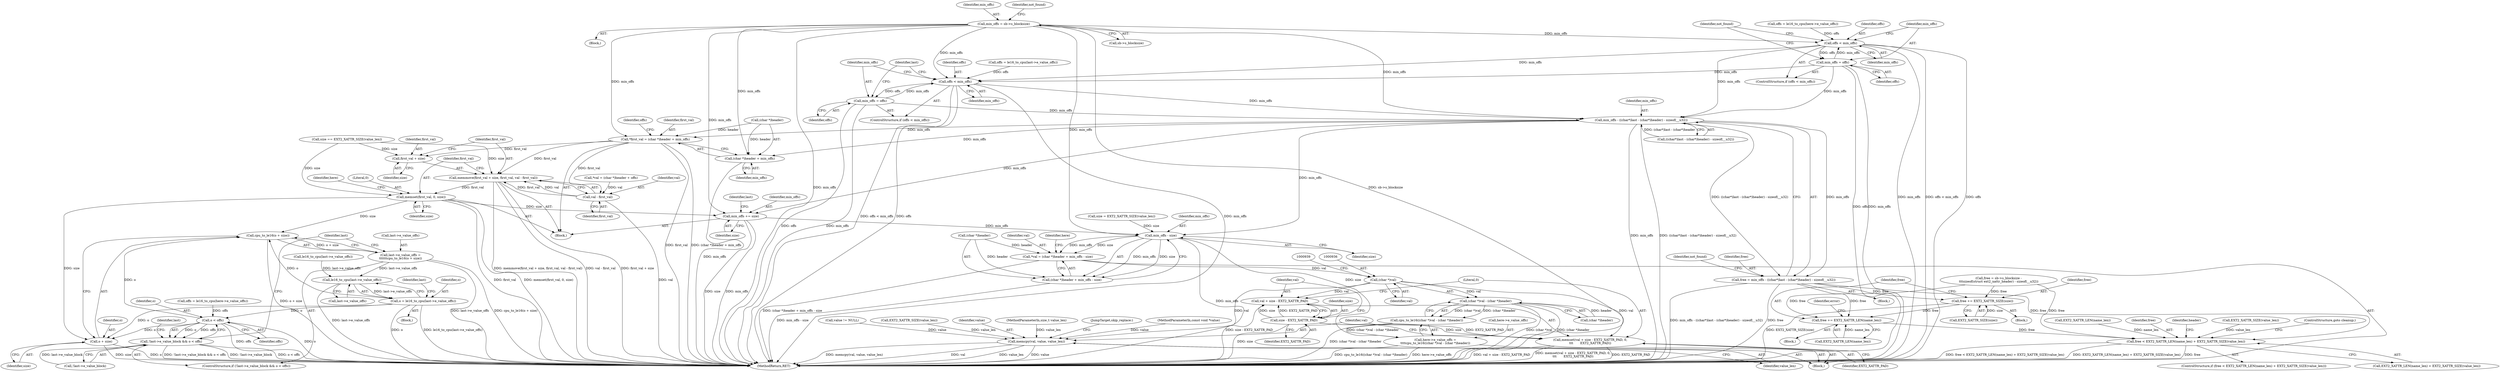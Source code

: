 digraph "0_linux_be0726d33cb8f411945884664924bed3cb8c70ee_10@pointer" {
"1000153" [label="(Call,min_offs = sb->s_blocksize)"];
"1000329" [label="(Call,offs < min_offs)"];
"1000332" [label="(Call,min_offs = offs)"];
"1000409" [label="(Call,offs < min_offs)"];
"1000412" [label="(Call,min_offs = offs)"];
"1000420" [label="(Call,min_offs - ((char*)last - (char*)header) - sizeof(__u32))"];
"1000418" [label="(Call,free = min_offs - ((char*)last - (char*)header) - sizeof(__u32))"];
"1000516" [label="(Call,free += EXT2_XATTR_SIZE(size))"];
"1000520" [label="(Call,free += EXT2_XATTR_LEN(name_len))"];
"1000529" [label="(Call,free < EXT2_XATTR_LEN(name_len) + EXT2_XATTR_SIZE(value_len))"];
"1000750" [label="(Call,*first_val = (char *)header + min_offs)"];
"1000805" [label="(Call,memmove(first_val + size, first_val, val - first_val))"];
"1000813" [label="(Call,memset(first_val, 0, size))"];
"1000822" [label="(Call,min_offs += size)"];
"1000926" [label="(Call,min_offs - size)"];
"1000920" [label="(Call,*val = (char *)header + min_offs - size)"];
"1000935" [label="(Call,(char *)val)"];
"1000934" [label="(Call,(char *)val - (char *)header)"];
"1000933" [label="(Call,cpu_to_le16((char *)val - (char *)header))"];
"1000929" [label="(Call,here->e_value_offs =\n\t\t\t\tcpu_to_le16((char *)val - (char *)header))"];
"1000941" [label="(Call,memset(val + size - EXT2_XATTR_PAD, 0,\n\t\t\t       EXT2_XATTR_PAD))"];
"1000942" [label="(Call,val + size - EXT2_XATTR_PAD)"];
"1000949" [label="(Call,memcpy(val, value, value_len))"];
"1000922" [label="(Call,(char *)header + min_offs - size)"];
"1000944" [label="(Call,size - EXT2_XATTR_PAD)"];
"1000856" [label="(Call,cpu_to_le16(o + size))"];
"1000852" [label="(Call,last->e_value_offs =\n\t\t\t\t\t\tcpu_to_le16(o + size))"];
"1000839" [label="(Call,le16_to_cpu(last->e_value_offs))"];
"1000837" [label="(Call,o = le16_to_cpu(last->e_value_offs))"];
"1000849" [label="(Call,o < offs)"];
"1000844" [label="(Call,!last->e_value_block && o < offs)"];
"1000857" [label="(Call,o + size)"];
"1000806" [label="(Call,first_val + size)"];
"1000810" [label="(Call,val - first_val)"];
"1000752" [label="(Call,(char *)header + min_offs)"];
"1000930" [label="(Call,here->e_value_offs)"];
"1000943" [label="(Identifier,val)"];
"1000333" [label="(Identifier,min_offs)"];
"1000765" [label="(Call,*val = (char *)header + offs)"];
"1000938" [label="(Call,(char *)header)"];
"1000835" [label="(Block,)"];
"1000155" [label="(Call,sb->s_blocksize)"];
"1000328" [label="(ControlStructure,if (offs < min_offs))"];
"1000928" [label="(Identifier,size)"];
"1000422" [label="(Call,((char*)last - (char*)header) - sizeof(__u32))"];
"1000413" [label="(Identifier,min_offs)"];
"1000813" [label="(Call,memset(first_val, 0, size))"];
"1000808" [label="(Identifier,size)"];
"1000819" [label="(Identifier,here)"];
"1000521" [label="(Identifier,free)"];
"1000915" [label="(Call,size = EXT2_XATTR_SIZE(value_len))"];
"1000536" [label="(ControlStructure,goto cleanup;)"];
"1000334" [label="(Identifier,offs)"];
"1000404" [label="(Call,le16_to_cpu(last->e_value_offs))"];
"1000410" [label="(Identifier,offs)"];
"1000131" [label="(MethodParameterIn,size_t value_len)"];
"1000329" [label="(Call,offs < min_offs)"];
"1000807" [label="(Identifier,first_val)"];
"1000525" [label="(Identifier,error)"];
"1000861" [label="(Identifier,last)"];
"1000927" [label="(Identifier,min_offs)"];
"1000420" [label="(Call,min_offs - ((char*)last - (char*)header) - sizeof(__u32))"];
"1000852" [label="(Call,last->e_value_offs =\n\t\t\t\t\t\tcpu_to_le16(o + size))"];
"1000949" [label="(Call,memcpy(val, value, value_len))"];
"1000859" [label="(Identifier,size)"];
"1000811" [label="(Identifier,val)"];
"1000953" [label="(JumpTarget,skip_replace:)"];
"1000532" [label="(Call,EXT2_XATTR_LEN(name_len))"];
"1000529" [label="(Call,free < EXT2_XATTR_LEN(name_len) + EXT2_XATTR_SIZE(value_len))"];
"1000154" [label="(Identifier,min_offs)"];
"1000336" [label="(Identifier,not_found)"];
"1000923" [label="(Call,(char *)header)"];
"1000921" [label="(Identifier,val)"];
"1000843" [label="(ControlStructure,if (!last->e_value_block && o < offs))"];
"1000941" [label="(Call,memset(val + size - EXT2_XATTR_PAD, 0,\n\t\t\t       EXT2_XATTR_PAD))"];
"1000751" [label="(Identifier,first_val)"];
"1000810" [label="(Call,val - first_val)"];
"1000856" [label="(Call,cpu_to_le16(o + size))"];
"1000937" [label="(Identifier,val)"];
"1000758" [label="(Call,offs = le16_to_cpu(here->e_value_offs))"];
"1000451" [label="(Identifier,not_found)"];
"1000815" [label="(Literal,0)"];
"1000920" [label="(Call,*val = (char *)header + min_offs - size)"];
"1000845" [label="(Call,!last->e_value_block)"];
"1000517" [label="(Identifier,free)"];
"1000838" [label="(Identifier,o)"];
"1000823" [label="(Identifier,min_offs)"];
"1000806" [label="(Call,first_val + size)"];
"1000934" [label="(Call,(char *)val - (char *)header)"];
"1000944" [label="(Call,size - EXT2_XATTR_PAD)"];
"1000153" [label="(Call,min_offs = sb->s_blocksize)"];
"1000854" [label="(Identifier,last)"];
"1000160" [label="(Identifier,not_found)"];
"1000756" [label="(Identifier,min_offs)"];
"1000826" [label="(Identifier,last)"];
"1000931" [label="(Identifier,here)"];
"1000850" [label="(Identifier,o)"];
"1000130" [label="(MethodParameterIn,const void *value)"];
"1000901" [label="(Call,value != NULL)"];
"1000753" [label="(Call,(char *)header)"];
"1000824" [label="(Identifier,size)"];
"1000857" [label="(Call,o + size)"];
"1000917" [label="(Call,EXT2_XATTR_SIZE(value_len))"];
"1000812" [label="(Identifier,first_val)"];
"1000414" [label="(Identifier,offs)"];
"1000809" [label="(Identifier,first_val)"];
"1001017" [label="(MethodReturn,RET)"];
"1000416" [label="(Identifier,last)"];
"1000330" [label="(Identifier,offs)"];
"1000402" [label="(Call,offs = le16_to_cpu(last->e_value_offs))"];
"1000837" [label="(Call,o = le16_to_cpu(last->e_value_offs))"];
"1000853" [label="(Call,last->e_value_offs)"];
"1000847" [label="(Identifier,last)"];
"1000322" [label="(Call,offs = le16_to_cpu(here->e_value_offs))"];
"1000520" [label="(Call,free += EXT2_XATTR_LEN(name_len))"];
"1000518" [label="(Call,EXT2_XATTR_SIZE(size))"];
"1000748" [label="(Block,)"];
"1000750" [label="(Call,*first_val = (char *)header + min_offs)"];
"1000408" [label="(ControlStructure,if (offs < min_offs))"];
"1000471" [label="(Block,)"];
"1000816" [label="(Identifier,size)"];
"1000411" [label="(Identifier,min_offs)"];
"1000805" [label="(Call,memmove(first_val + size, first_val, val - first_val))"];
"1000946" [label="(Identifier,EXT2_XATTR_PAD)"];
"1000922" [label="(Call,(char *)header + min_offs - size)"];
"1000849" [label="(Call,o < offs)"];
"1000530" [label="(Identifier,free)"];
"1000752" [label="(Call,(char *)header + min_offs)"];
"1000951" [label="(Identifier,value)"];
"1000412" [label="(Call,min_offs = offs)"];
"1000215" [label="(Block,)"];
"1000948" [label="(Identifier,EXT2_XATTR_PAD)"];
"1000844" [label="(Call,!last->e_value_block && o < offs)"];
"1000933" [label="(Call,cpu_to_le16((char *)val - (char *)header))"];
"1000781" [label="(Call,size == EXT2_XATTR_SIZE(value_len))"];
"1000490" [label="(Block,)"];
"1000421" [label="(Identifier,min_offs)"];
"1000331" [label="(Identifier,min_offs)"];
"1000531" [label="(Call,EXT2_XATTR_LEN(name_len) + EXT2_XATTR_SIZE(value_len))"];
"1000434" [label="(Call,free = sb->s_blocksize -\n\t\t\tsizeof(struct ext2_xattr_header) - sizeof(__u32))"];
"1000926" [label="(Call,min_offs - size)"];
"1000942" [label="(Call,val + size - EXT2_XATTR_PAD)"];
"1000822" [label="(Call,min_offs += size)"];
"1000528" [label="(ControlStructure,if (free < EXT2_XATTR_LEN(name_len) + EXT2_XATTR_SIZE(value_len)))"];
"1000814" [label="(Identifier,first_val)"];
"1000516" [label="(Call,free += EXT2_XATTR_SIZE(size))"];
"1000409" [label="(Call,offs < min_offs)"];
"1000950" [label="(Identifier,val)"];
"1000522" [label="(Call,EXT2_XATTR_LEN(name_len))"];
"1000538" [label="(Identifier,header)"];
"1000858" [label="(Identifier,o)"];
"1000419" [label="(Identifier,free)"];
"1000913" [label="(Block,)"];
"1000945" [label="(Identifier,size)"];
"1000851" [label="(Identifier,offs)"];
"1000534" [label="(Call,EXT2_XATTR_SIZE(value_len))"];
"1000839" [label="(Call,le16_to_cpu(last->e_value_offs))"];
"1000952" [label="(Identifier,value_len)"];
"1000935" [label="(Call,(char *)val)"];
"1000840" [label="(Call,last->e_value_offs)"];
"1000332" [label="(Call,min_offs = offs)"];
"1000929" [label="(Call,here->e_value_offs =\n\t\t\t\tcpu_to_le16((char *)val - (char *)header))"];
"1000133" [label="(Block,)"];
"1000759" [label="(Identifier,offs)"];
"1000947" [label="(Literal,0)"];
"1000418" [label="(Call,free = min_offs - ((char*)last - (char*)header) - sizeof(__u32))"];
"1000153" -> "1000133"  [label="AST: "];
"1000153" -> "1000155"  [label="CFG: "];
"1000154" -> "1000153"  [label="AST: "];
"1000155" -> "1000153"  [label="AST: "];
"1000160" -> "1000153"  [label="CFG: "];
"1000153" -> "1001017"  [label="DDG: sb->s_blocksize"];
"1000153" -> "1001017"  [label="DDG: min_offs"];
"1000153" -> "1000329"  [label="DDG: min_offs"];
"1000153" -> "1000409"  [label="DDG: min_offs"];
"1000153" -> "1000420"  [label="DDG: min_offs"];
"1000153" -> "1000750"  [label="DDG: min_offs"];
"1000153" -> "1000752"  [label="DDG: min_offs"];
"1000153" -> "1000822"  [label="DDG: min_offs"];
"1000153" -> "1000926"  [label="DDG: min_offs"];
"1000329" -> "1000328"  [label="AST: "];
"1000329" -> "1000331"  [label="CFG: "];
"1000330" -> "1000329"  [label="AST: "];
"1000331" -> "1000329"  [label="AST: "];
"1000333" -> "1000329"  [label="CFG: "];
"1000336" -> "1000329"  [label="CFG: "];
"1000329" -> "1001017"  [label="DDG: min_offs"];
"1000329" -> "1001017"  [label="DDG: offs < min_offs"];
"1000329" -> "1001017"  [label="DDG: offs"];
"1000322" -> "1000329"  [label="DDG: offs"];
"1000332" -> "1000329"  [label="DDG: min_offs"];
"1000329" -> "1000332"  [label="DDG: offs"];
"1000329" -> "1000409"  [label="DDG: min_offs"];
"1000329" -> "1000420"  [label="DDG: min_offs"];
"1000332" -> "1000328"  [label="AST: "];
"1000332" -> "1000334"  [label="CFG: "];
"1000333" -> "1000332"  [label="AST: "];
"1000334" -> "1000332"  [label="AST: "];
"1000336" -> "1000332"  [label="CFG: "];
"1000332" -> "1001017"  [label="DDG: offs"];
"1000332" -> "1001017"  [label="DDG: min_offs"];
"1000332" -> "1000409"  [label="DDG: min_offs"];
"1000332" -> "1000420"  [label="DDG: min_offs"];
"1000409" -> "1000408"  [label="AST: "];
"1000409" -> "1000411"  [label="CFG: "];
"1000410" -> "1000409"  [label="AST: "];
"1000411" -> "1000409"  [label="AST: "];
"1000413" -> "1000409"  [label="CFG: "];
"1000416" -> "1000409"  [label="CFG: "];
"1000409" -> "1001017"  [label="DDG: min_offs"];
"1000409" -> "1001017"  [label="DDG: offs < min_offs"];
"1000409" -> "1001017"  [label="DDG: offs"];
"1000402" -> "1000409"  [label="DDG: offs"];
"1000412" -> "1000409"  [label="DDG: min_offs"];
"1000409" -> "1000412"  [label="DDG: offs"];
"1000409" -> "1000420"  [label="DDG: min_offs"];
"1000412" -> "1000408"  [label="AST: "];
"1000412" -> "1000414"  [label="CFG: "];
"1000413" -> "1000412"  [label="AST: "];
"1000414" -> "1000412"  [label="AST: "];
"1000416" -> "1000412"  [label="CFG: "];
"1000412" -> "1001017"  [label="DDG: offs"];
"1000412" -> "1001017"  [label="DDG: min_offs"];
"1000412" -> "1000420"  [label="DDG: min_offs"];
"1000420" -> "1000418"  [label="AST: "];
"1000420" -> "1000422"  [label="CFG: "];
"1000421" -> "1000420"  [label="AST: "];
"1000422" -> "1000420"  [label="AST: "];
"1000418" -> "1000420"  [label="CFG: "];
"1000420" -> "1001017"  [label="DDG: ((char*)last - (char*)header) - sizeof(__u32)"];
"1000420" -> "1001017"  [label="DDG: min_offs"];
"1000420" -> "1000418"  [label="DDG: min_offs"];
"1000420" -> "1000418"  [label="DDG: ((char*)last - (char*)header) - sizeof(__u32)"];
"1000422" -> "1000420"  [label="DDG: (char*)last - (char*)header"];
"1000420" -> "1000750"  [label="DDG: min_offs"];
"1000420" -> "1000752"  [label="DDG: min_offs"];
"1000420" -> "1000822"  [label="DDG: min_offs"];
"1000420" -> "1000926"  [label="DDG: min_offs"];
"1000418" -> "1000215"  [label="AST: "];
"1000419" -> "1000418"  [label="AST: "];
"1000451" -> "1000418"  [label="CFG: "];
"1000418" -> "1001017"  [label="DDG: min_offs - ((char*)last - (char*)header) - sizeof(__u32)"];
"1000418" -> "1001017"  [label="DDG: free"];
"1000418" -> "1000516"  [label="DDG: free"];
"1000418" -> "1000520"  [label="DDG: free"];
"1000418" -> "1000529"  [label="DDG: free"];
"1000516" -> "1000490"  [label="AST: "];
"1000516" -> "1000518"  [label="CFG: "];
"1000517" -> "1000516"  [label="AST: "];
"1000518" -> "1000516"  [label="AST: "];
"1000521" -> "1000516"  [label="CFG: "];
"1000516" -> "1001017"  [label="DDG: EXT2_XATTR_SIZE(size)"];
"1000518" -> "1000516"  [label="DDG: size"];
"1000434" -> "1000516"  [label="DDG: free"];
"1000516" -> "1000520"  [label="DDG: free"];
"1000520" -> "1000471"  [label="AST: "];
"1000520" -> "1000522"  [label="CFG: "];
"1000521" -> "1000520"  [label="AST: "];
"1000522" -> "1000520"  [label="AST: "];
"1000525" -> "1000520"  [label="CFG: "];
"1000522" -> "1000520"  [label="DDG: name_len"];
"1000434" -> "1000520"  [label="DDG: free"];
"1000520" -> "1000529"  [label="DDG: free"];
"1000529" -> "1000528"  [label="AST: "];
"1000529" -> "1000531"  [label="CFG: "];
"1000530" -> "1000529"  [label="AST: "];
"1000531" -> "1000529"  [label="AST: "];
"1000536" -> "1000529"  [label="CFG: "];
"1000538" -> "1000529"  [label="CFG: "];
"1000529" -> "1001017"  [label="DDG: EXT2_XATTR_LEN(name_len) + EXT2_XATTR_SIZE(value_len)"];
"1000529" -> "1001017"  [label="DDG: free"];
"1000529" -> "1001017"  [label="DDG: free < EXT2_XATTR_LEN(name_len) + EXT2_XATTR_SIZE(value_len)"];
"1000434" -> "1000529"  [label="DDG: free"];
"1000532" -> "1000529"  [label="DDG: name_len"];
"1000534" -> "1000529"  [label="DDG: value_len"];
"1000750" -> "1000748"  [label="AST: "];
"1000750" -> "1000752"  [label="CFG: "];
"1000751" -> "1000750"  [label="AST: "];
"1000752" -> "1000750"  [label="AST: "];
"1000759" -> "1000750"  [label="CFG: "];
"1000750" -> "1001017"  [label="DDG: first_val"];
"1000750" -> "1001017"  [label="DDG: (char *)header + min_offs"];
"1000753" -> "1000750"  [label="DDG: header"];
"1000750" -> "1000805"  [label="DDG: first_val"];
"1000750" -> "1000806"  [label="DDG: first_val"];
"1000750" -> "1000810"  [label="DDG: first_val"];
"1000805" -> "1000748"  [label="AST: "];
"1000805" -> "1000810"  [label="CFG: "];
"1000806" -> "1000805"  [label="AST: "];
"1000809" -> "1000805"  [label="AST: "];
"1000810" -> "1000805"  [label="AST: "];
"1000814" -> "1000805"  [label="CFG: "];
"1000805" -> "1001017"  [label="DDG: memmove(first_val + size, first_val, val - first_val)"];
"1000805" -> "1001017"  [label="DDG: val - first_val"];
"1000805" -> "1001017"  [label="DDG: first_val + size"];
"1000781" -> "1000805"  [label="DDG: size"];
"1000810" -> "1000805"  [label="DDG: first_val"];
"1000810" -> "1000805"  [label="DDG: val"];
"1000805" -> "1000813"  [label="DDG: first_val"];
"1000813" -> "1000748"  [label="AST: "];
"1000813" -> "1000816"  [label="CFG: "];
"1000814" -> "1000813"  [label="AST: "];
"1000815" -> "1000813"  [label="AST: "];
"1000816" -> "1000813"  [label="AST: "];
"1000819" -> "1000813"  [label="CFG: "];
"1000813" -> "1001017"  [label="DDG: first_val"];
"1000813" -> "1001017"  [label="DDG: memset(first_val, 0, size)"];
"1000781" -> "1000813"  [label="DDG: size"];
"1000813" -> "1000822"  [label="DDG: size"];
"1000813" -> "1000856"  [label="DDG: size"];
"1000813" -> "1000857"  [label="DDG: size"];
"1000822" -> "1000748"  [label="AST: "];
"1000822" -> "1000824"  [label="CFG: "];
"1000823" -> "1000822"  [label="AST: "];
"1000824" -> "1000822"  [label="AST: "];
"1000826" -> "1000822"  [label="CFG: "];
"1000822" -> "1001017"  [label="DDG: size"];
"1000822" -> "1001017"  [label="DDG: min_offs"];
"1000822" -> "1000926"  [label="DDG: min_offs"];
"1000926" -> "1000922"  [label="AST: "];
"1000926" -> "1000928"  [label="CFG: "];
"1000927" -> "1000926"  [label="AST: "];
"1000928" -> "1000926"  [label="AST: "];
"1000922" -> "1000926"  [label="CFG: "];
"1000926" -> "1001017"  [label="DDG: min_offs"];
"1000926" -> "1000920"  [label="DDG: min_offs"];
"1000926" -> "1000920"  [label="DDG: size"];
"1000926" -> "1000922"  [label="DDG: min_offs"];
"1000926" -> "1000922"  [label="DDG: size"];
"1000915" -> "1000926"  [label="DDG: size"];
"1000926" -> "1000944"  [label="DDG: size"];
"1000920" -> "1000913"  [label="AST: "];
"1000920" -> "1000922"  [label="CFG: "];
"1000921" -> "1000920"  [label="AST: "];
"1000922" -> "1000920"  [label="AST: "];
"1000931" -> "1000920"  [label="CFG: "];
"1000920" -> "1001017"  [label="DDG: (char *)header + min_offs - size"];
"1000923" -> "1000920"  [label="DDG: header"];
"1000920" -> "1000935"  [label="DDG: val"];
"1000935" -> "1000934"  [label="AST: "];
"1000935" -> "1000937"  [label="CFG: "];
"1000936" -> "1000935"  [label="AST: "];
"1000937" -> "1000935"  [label="AST: "];
"1000939" -> "1000935"  [label="CFG: "];
"1000935" -> "1000934"  [label="DDG: val"];
"1000935" -> "1000941"  [label="DDG: val"];
"1000935" -> "1000942"  [label="DDG: val"];
"1000935" -> "1000949"  [label="DDG: val"];
"1000934" -> "1000933"  [label="AST: "];
"1000934" -> "1000938"  [label="CFG: "];
"1000938" -> "1000934"  [label="AST: "];
"1000933" -> "1000934"  [label="CFG: "];
"1000934" -> "1001017"  [label="DDG: (char *)val"];
"1000934" -> "1001017"  [label="DDG: (char *)header"];
"1000934" -> "1000933"  [label="DDG: (char *)val"];
"1000934" -> "1000933"  [label="DDG: (char *)header"];
"1000938" -> "1000934"  [label="DDG: header"];
"1000933" -> "1000929"  [label="AST: "];
"1000929" -> "1000933"  [label="CFG: "];
"1000933" -> "1001017"  [label="DDG: (char *)val - (char *)header"];
"1000933" -> "1000929"  [label="DDG: (char *)val - (char *)header"];
"1000929" -> "1000913"  [label="AST: "];
"1000930" -> "1000929"  [label="AST: "];
"1000943" -> "1000929"  [label="CFG: "];
"1000929" -> "1001017"  [label="DDG: cpu_to_le16((char *)val - (char *)header)"];
"1000929" -> "1001017"  [label="DDG: here->e_value_offs"];
"1000941" -> "1000913"  [label="AST: "];
"1000941" -> "1000948"  [label="CFG: "];
"1000942" -> "1000941"  [label="AST: "];
"1000947" -> "1000941"  [label="AST: "];
"1000948" -> "1000941"  [label="AST: "];
"1000950" -> "1000941"  [label="CFG: "];
"1000941" -> "1001017"  [label="DDG: val + size - EXT2_XATTR_PAD"];
"1000941" -> "1001017"  [label="DDG: memset(val + size - EXT2_XATTR_PAD, 0,\n\t\t\t       EXT2_XATTR_PAD)"];
"1000941" -> "1001017"  [label="DDG: EXT2_XATTR_PAD"];
"1000944" -> "1000941"  [label="DDG: size"];
"1000944" -> "1000941"  [label="DDG: EXT2_XATTR_PAD"];
"1000942" -> "1000944"  [label="CFG: "];
"1000943" -> "1000942"  [label="AST: "];
"1000944" -> "1000942"  [label="AST: "];
"1000947" -> "1000942"  [label="CFG: "];
"1000942" -> "1001017"  [label="DDG: size - EXT2_XATTR_PAD"];
"1000944" -> "1000942"  [label="DDG: size"];
"1000944" -> "1000942"  [label="DDG: EXT2_XATTR_PAD"];
"1000949" -> "1000913"  [label="AST: "];
"1000949" -> "1000952"  [label="CFG: "];
"1000950" -> "1000949"  [label="AST: "];
"1000951" -> "1000949"  [label="AST: "];
"1000952" -> "1000949"  [label="AST: "];
"1000953" -> "1000949"  [label="CFG: "];
"1000949" -> "1001017"  [label="DDG: val"];
"1000949" -> "1001017"  [label="DDG: value_len"];
"1000949" -> "1001017"  [label="DDG: value"];
"1000949" -> "1001017"  [label="DDG: memcpy(val, value, value_len)"];
"1000901" -> "1000949"  [label="DDG: value"];
"1000130" -> "1000949"  [label="DDG: value"];
"1000917" -> "1000949"  [label="DDG: value_len"];
"1000131" -> "1000949"  [label="DDG: value_len"];
"1000923" -> "1000922"  [label="AST: "];
"1000922" -> "1001017"  [label="DDG: min_offs - size"];
"1000923" -> "1000922"  [label="DDG: header"];
"1000944" -> "1000946"  [label="CFG: "];
"1000945" -> "1000944"  [label="AST: "];
"1000946" -> "1000944"  [label="AST: "];
"1000944" -> "1001017"  [label="DDG: size"];
"1000856" -> "1000852"  [label="AST: "];
"1000856" -> "1000857"  [label="CFG: "];
"1000857" -> "1000856"  [label="AST: "];
"1000852" -> "1000856"  [label="CFG: "];
"1000856" -> "1001017"  [label="DDG: o + size"];
"1000856" -> "1000852"  [label="DDG: o + size"];
"1000837" -> "1000856"  [label="DDG: o"];
"1000849" -> "1000856"  [label="DDG: o"];
"1000852" -> "1000843"  [label="AST: "];
"1000853" -> "1000852"  [label="AST: "];
"1000861" -> "1000852"  [label="CFG: "];
"1000852" -> "1001017"  [label="DDG: last->e_value_offs"];
"1000852" -> "1001017"  [label="DDG: cpu_to_le16(o + size)"];
"1000852" -> "1000839"  [label="DDG: last->e_value_offs"];
"1000839" -> "1000837"  [label="AST: "];
"1000839" -> "1000840"  [label="CFG: "];
"1000840" -> "1000839"  [label="AST: "];
"1000837" -> "1000839"  [label="CFG: "];
"1000839" -> "1001017"  [label="DDG: last->e_value_offs"];
"1000839" -> "1000837"  [label="DDG: last->e_value_offs"];
"1000404" -> "1000839"  [label="DDG: last->e_value_offs"];
"1000837" -> "1000835"  [label="AST: "];
"1000838" -> "1000837"  [label="AST: "];
"1000847" -> "1000837"  [label="CFG: "];
"1000837" -> "1001017"  [label="DDG: o"];
"1000837" -> "1001017"  [label="DDG: le16_to_cpu(last->e_value_offs)"];
"1000837" -> "1000849"  [label="DDG: o"];
"1000837" -> "1000857"  [label="DDG: o"];
"1000849" -> "1000844"  [label="AST: "];
"1000849" -> "1000851"  [label="CFG: "];
"1000850" -> "1000849"  [label="AST: "];
"1000851" -> "1000849"  [label="AST: "];
"1000844" -> "1000849"  [label="CFG: "];
"1000849" -> "1001017"  [label="DDG: offs"];
"1000849" -> "1001017"  [label="DDG: o"];
"1000849" -> "1000844"  [label="DDG: o"];
"1000849" -> "1000844"  [label="DDG: offs"];
"1000758" -> "1000849"  [label="DDG: offs"];
"1000849" -> "1000857"  [label="DDG: o"];
"1000844" -> "1000843"  [label="AST: "];
"1000844" -> "1000845"  [label="CFG: "];
"1000845" -> "1000844"  [label="AST: "];
"1000854" -> "1000844"  [label="CFG: "];
"1000861" -> "1000844"  [label="CFG: "];
"1000844" -> "1001017"  [label="DDG: o < offs"];
"1000844" -> "1001017"  [label="DDG: !last->e_value_block && o < offs"];
"1000844" -> "1001017"  [label="DDG: !last->e_value_block"];
"1000845" -> "1000844"  [label="DDG: last->e_value_block"];
"1000857" -> "1000859"  [label="CFG: "];
"1000858" -> "1000857"  [label="AST: "];
"1000859" -> "1000857"  [label="AST: "];
"1000857" -> "1001017"  [label="DDG: o"];
"1000857" -> "1001017"  [label="DDG: size"];
"1000806" -> "1000808"  [label="CFG: "];
"1000807" -> "1000806"  [label="AST: "];
"1000808" -> "1000806"  [label="AST: "];
"1000809" -> "1000806"  [label="CFG: "];
"1000781" -> "1000806"  [label="DDG: size"];
"1000810" -> "1000812"  [label="CFG: "];
"1000811" -> "1000810"  [label="AST: "];
"1000812" -> "1000810"  [label="AST: "];
"1000810" -> "1001017"  [label="DDG: val"];
"1000765" -> "1000810"  [label="DDG: val"];
"1000752" -> "1000756"  [label="CFG: "];
"1000753" -> "1000752"  [label="AST: "];
"1000756" -> "1000752"  [label="AST: "];
"1000752" -> "1001017"  [label="DDG: min_offs"];
"1000753" -> "1000752"  [label="DDG: header"];
}
